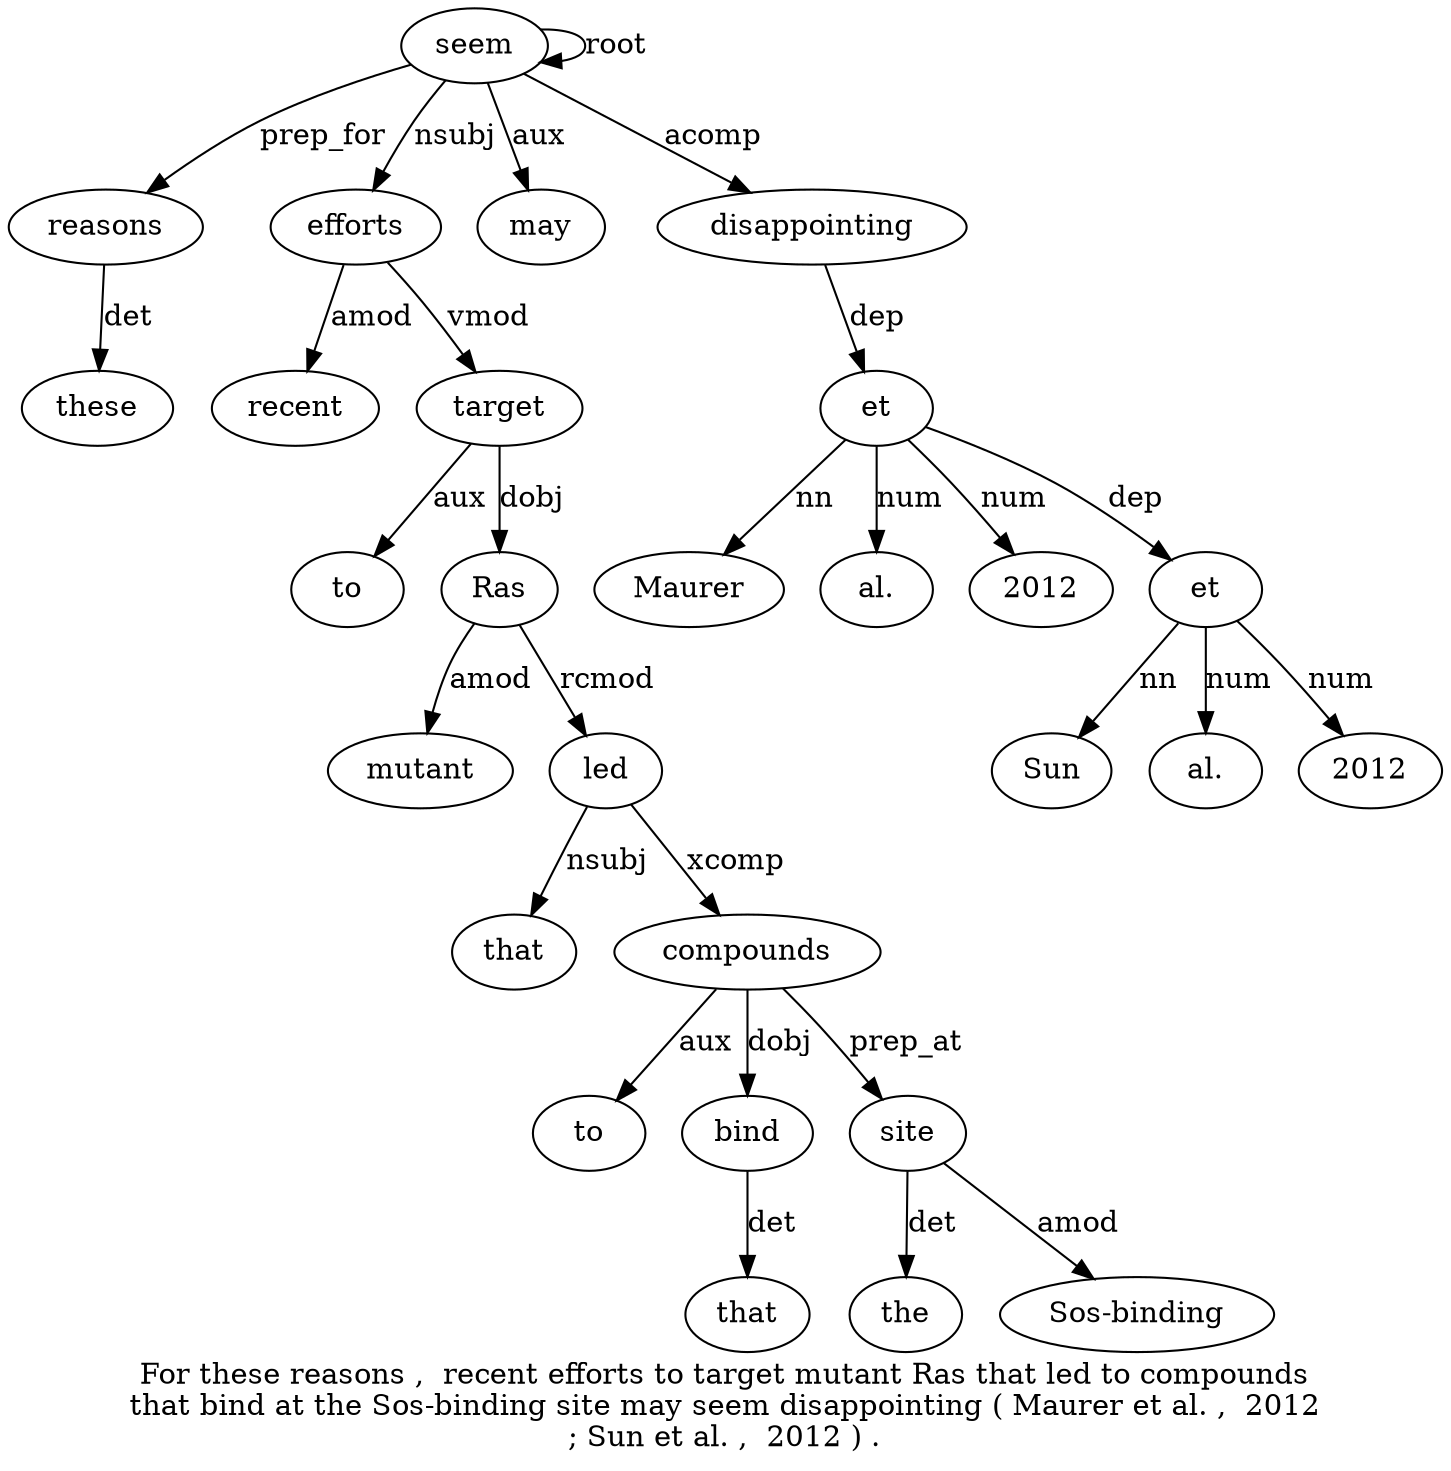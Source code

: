 digraph "For these reasons ,  recent efforts to target mutant Ras that led to compounds that bind at the Sos-binding site may seem disappointing ( Maurer et al. ,  2012 ; Sun et al. ,  2012 ) ." {
label="For these reasons ,  recent efforts to target mutant Ras that led to compounds
that bind at the Sos-binding site may seem disappointing ( Maurer et al. ,  2012
; Sun et al. ,  2012 ) .";
reasons3 [style=filled, fillcolor=white, label=reasons];
these2 [style=filled, fillcolor=white, label=these];
reasons3 -> these2  [label=det];
seem22 [style=filled, fillcolor=white, label=seem];
seem22 -> reasons3  [label=prep_for];
efforts6 [style=filled, fillcolor=white, label=efforts];
recent5 [style=filled, fillcolor=white, label=recent];
efforts6 -> recent5  [label=amod];
seem22 -> efforts6  [label=nsubj];
target8 [style=filled, fillcolor=white, label=target];
to7 [style=filled, fillcolor=white, label=to];
target8 -> to7  [label=aux];
efforts6 -> target8  [label=vmod];
Ras10 [style=filled, fillcolor=white, label=Ras];
mutant9 [style=filled, fillcolor=white, label=mutant];
Ras10 -> mutant9  [label=amod];
target8 -> Ras10  [label=dobj];
led12 [style=filled, fillcolor=white, label=led];
that11 [style=filled, fillcolor=white, label=that];
led12 -> that11  [label=nsubj];
Ras10 -> led12  [label=rcmod];
compounds14 [style=filled, fillcolor=white, label=compounds];
to13 [style=filled, fillcolor=white, label=to];
compounds14 -> to13  [label=aux];
led12 -> compounds14  [label=xcomp];
bind16 [style=filled, fillcolor=white, label=bind];
that15 [style=filled, fillcolor=white, label=that];
bind16 -> that15  [label=det];
compounds14 -> bind16  [label=dobj];
site20 [style=filled, fillcolor=white, label=site];
the18 [style=filled, fillcolor=white, label=the];
site20 -> the18  [label=det];
"Sos-binding19" [style=filled, fillcolor=white, label="Sos-binding"];
site20 -> "Sos-binding19"  [label=amod];
compounds14 -> site20  [label=prep_at];
may21 [style=filled, fillcolor=white, label=may];
seem22 -> may21  [label=aux];
seem22 -> seem22  [label=root];
disappointing23 [style=filled, fillcolor=white, label=disappointing];
seem22 -> disappointing23  [label=acomp];
et26 [style=filled, fillcolor=white, label=et];
Maurer25 [style=filled, fillcolor=white, label=Maurer];
et26 -> Maurer25  [label=nn];
disappointing23 -> et26  [label=dep];
"al.27" [style=filled, fillcolor=white, label="al."];
et26 -> "al.27"  [label=num];
201229 [style=filled, fillcolor=white, label=2012];
et26 -> 201229  [label=num];
et32 [style=filled, fillcolor=white, label=et];
Sun31 [style=filled, fillcolor=white, label=Sun];
et32 -> Sun31  [label=nn];
et26 -> et32  [label=dep];
"al.33" [style=filled, fillcolor=white, label="al."];
et32 -> "al.33"  [label=num];
201235 [style=filled, fillcolor=white, label=2012];
et32 -> 201235  [label=num];
}
